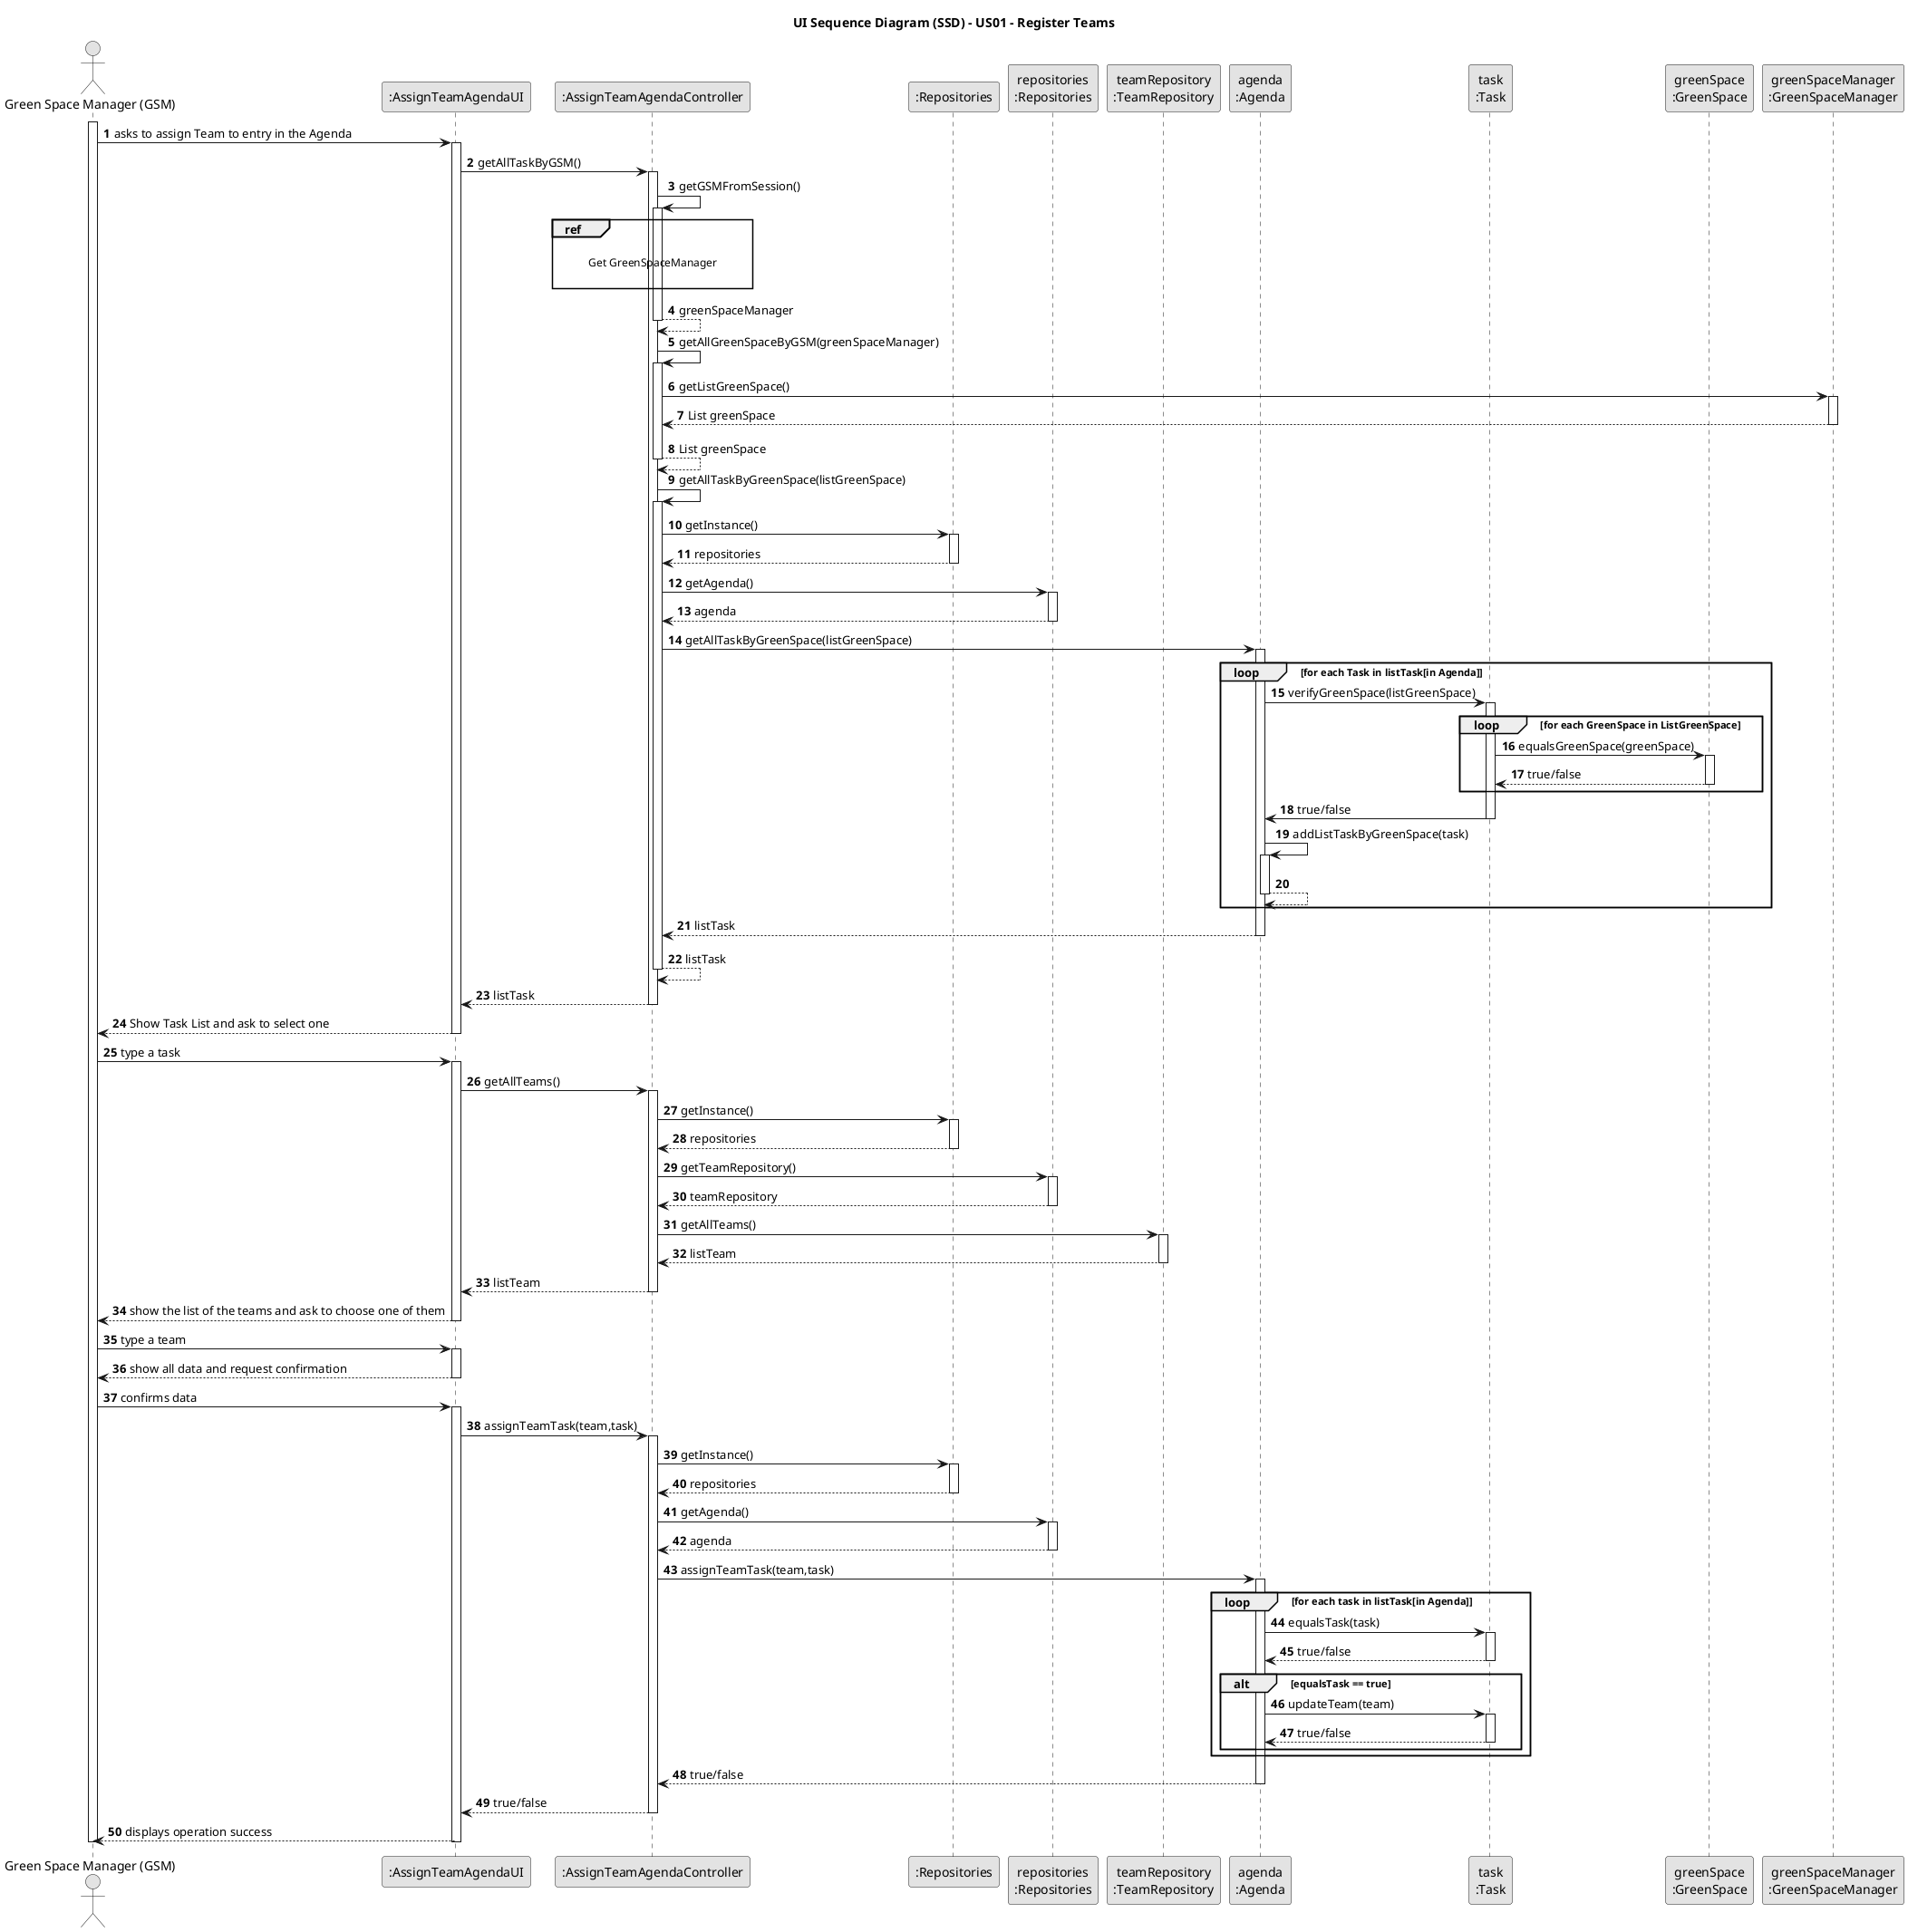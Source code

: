 @startuml
skinparam monochrome true
skinparam packageStyle rectangle
skinparam shadowing false

title UI Sequence Diagram (SSD) - US01 - Register Teams

autonumber

'hide footbox
actor "Green Space Manager (GSM)" as GSM
participant ":AssignTeamAgendaUI" as UI
participant ":AssignTeamAgendaController" as CTRL
participant ":Repositories" as RepositorySingleton
participant "repositories\n:Repositories" as PLAT
participant "teamRepository\n:TeamRepository" as TR
participant "agenda\n:Agenda" as AGENDA
participant "task\n:Task" as TASK
participant "greenSpace\n:GreenSpace" as GREENSPACE
participant "greenSpaceManager\n:GreenSpaceManager" as GSMO


activate GSM	

GSM	 -> UI : asks to assign Team to entry in the Agenda

activate UI

UI -> CTRL : getAllTaskByGSM()

activate CTRL

CTRL -> CTRL : getGSMFromSession()

activate CTRL

ref over CTRL

Get GreenSpaceManager

end

CTRL --> CTRL : greenSpaceManager

deactivate CTRL

CTRL -> CTRL : getAllGreenSpaceByGSM(greenSpaceManager)

activate CTRL

CTRL -> GSMO : getListGreenSpace()

activate GSMO

GSMO --> CTRL : List greenSpace

deactivate GSMO

CTRL --> CTRL : List greenSpace

deactivate CTRL

CTRL -> CTRL : getAllTaskByGreenSpace(listGreenSpace)

activate CTRL

CTRL -> RepositorySingleton : getInstance()

activate RepositorySingleton

RepositorySingleton --> CTRL : repositories

deactivate RepositorySingleton

CTRL -> PLAT : getAgenda()

activate PLAT

PLAT --> CTRL: agenda

deactivate PLAT

CTRL -> AGENDA : getAllTaskByGreenSpace(listGreenSpace)

activate AGENDA

loop for each Task in listTask[in Agenda]

AGENDA -> TASK : verifyGreenSpace(listGreenSpace)

activate TASK

loop for each GreenSpace in ListGreenSpace

TASK -> GREENSPACE : equalsGreenSpace(greenSpace)

activate GREENSPACE

GREENSPACE --> TASK : true/false

deactivate GREENSPACE

end

TASK -> AGENDA : true/false

deactivate TASK

AGENDA -> AGENDA : addListTaskByGreenSpace(task)

activate AGENDA

AGENDA --> AGENDA

deactivate AGENDA

end

AGENDA --> CTRL : listTask

deactivate AGENDA

CTRL --> CTRL : listTask

deactivate

CTRL --> UI : listTask

deactivate CTRL

UI --> GSM	 : Show Task List and ask to select one
deactivate UI

GSM	->UI: type a task

activate UI

UI -> CTRL : getAllTeams()

activate CTRL

CTRL -> RepositorySingleton : getInstance()

activate RepositorySingleton

RepositorySingleton --> CTRL : repositories

deactivate RepositorySingleton

CTRL -> PLAT : getTeamRepository()

activate PLAT

PLAT --> CTRL: teamRepository

deactivate PLAT

CTRL -> TR : getAllTeams()

activate TR

TR --> CTRL : listTeam

deactivate TR

CTRL --> UI : listTeam

deactivate CTRL

UI --> GSM	 : show the list of the teams and ask to choose one of them

deactivate UI

GSM	 -> UI : type a team

activate UI

UI --> GSM : show all data and request confirmation

deactivate UI

GSM -> UI : confirms data

activate UI

UI -> CTRL: assignTeamTask(team,task)

activate CTRL

CTRL -> RepositorySingleton : getInstance()

activate RepositorySingleton

RepositorySingleton --> CTRL : repositories

deactivate RepositorySingleton

CTRL -> PLAT : getAgenda()

activate PLAT

PLAT --> CTRL: agenda

deactivate PLAT

CTRL -> AGENDA : assignTeamTask(team,task)

activate AGENDA

loop for each task in listTask[in Agenda]

AGENDA -> TASK : equalsTask(task)

activate TASK

TASK --> AGENDA : true/false

deactivate TASK

alt equalsTask == true

AGENDA -> TASK : updateTeam(team)

activate TASK

TASK --> AGENDA : true/false

deactivate TASK

end

end

AGENDA --> CTRL : true/false

deactivate AGENDA

CTRL --> UI : true/false

deactivate CTRL

UI --> GSM	 : displays operation success

deactivate UI

deactivate GSM
@enduml